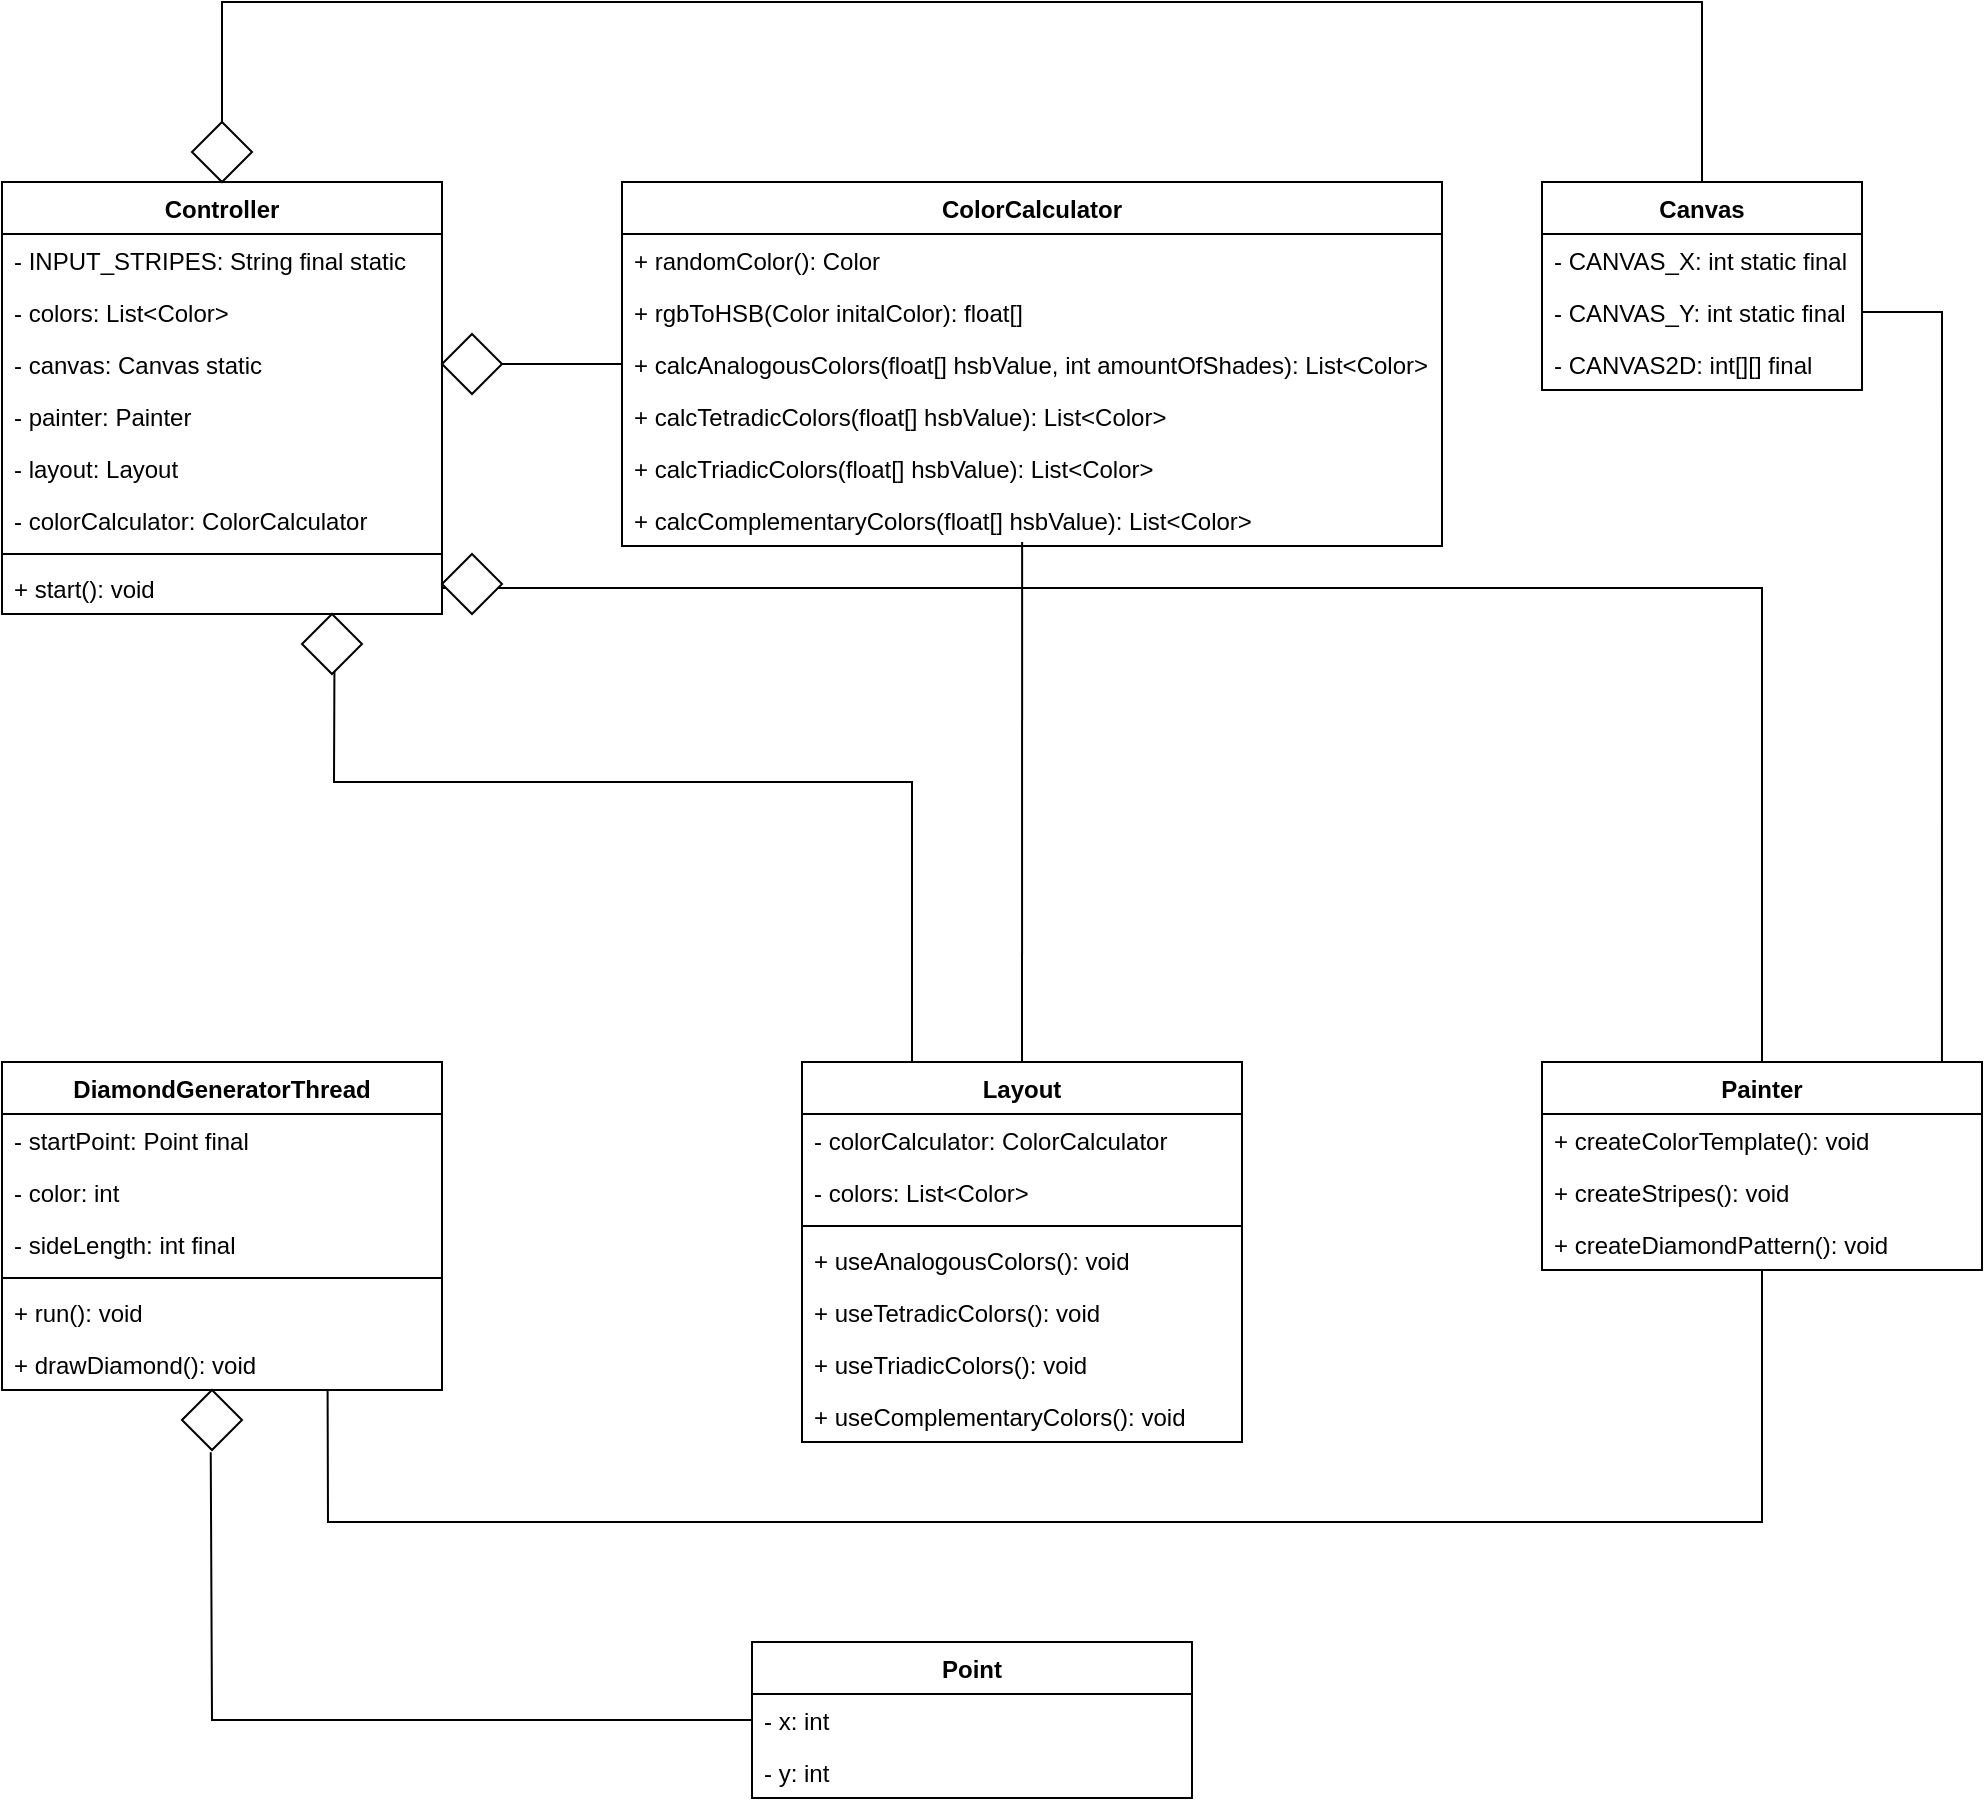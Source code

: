 <mxfile version="15.5.2" type="device"><diagram name="Page-1" id="13e1069c-82ec-6db2-03f1-153e76fe0fe0"><mxGraphModel dx="1662" dy="1756" grid="1" gridSize="10" guides="1" tooltips="1" connect="1" arrows="1" fold="1" page="1" pageScale="1" pageWidth="1100" pageHeight="850" background="none" math="0" shadow="0"><root><mxCell id="0"/><mxCell id="1" parent="0"/><mxCell id="RIWdFCEXDm-4sevguoxP-7" value="Controller" style="swimlane;fontStyle=1;align=center;verticalAlign=top;childLayout=stackLayout;horizontal=1;startSize=26;horizontalStack=0;resizeParent=1;resizeParentMax=0;resizeLast=0;collapsible=1;marginBottom=0;" parent="1" vertex="1"><mxGeometry x="40" y="20" width="220" height="216" as="geometry"/></mxCell><mxCell id="RIWdFCEXDm-4sevguoxP-16" value="- INPUT_STRIPES: String final static" style="text;strokeColor=none;fillColor=none;align=left;verticalAlign=top;spacingLeft=4;spacingRight=4;overflow=hidden;rotatable=0;points=[[0,0.5],[1,0.5]];portConstraint=eastwest;" parent="RIWdFCEXDm-4sevguoxP-7" vertex="1"><mxGeometry y="26" width="220" height="26" as="geometry"/></mxCell><mxCell id="RIWdFCEXDm-4sevguoxP-15" value="- colors: List&lt;Color&gt; " style="text;strokeColor=none;fillColor=none;align=left;verticalAlign=top;spacingLeft=4;spacingRight=4;overflow=hidden;rotatable=0;points=[[0,0.5],[1,0.5]];portConstraint=eastwest;" parent="RIWdFCEXDm-4sevguoxP-7" vertex="1"><mxGeometry y="52" width="220" height="26" as="geometry"/></mxCell><mxCell id="RIWdFCEXDm-4sevguoxP-14" value="- canvas: Canvas static" style="text;strokeColor=none;fillColor=none;align=left;verticalAlign=top;spacingLeft=4;spacingRight=4;overflow=hidden;rotatable=0;points=[[0,0.5],[1,0.5]];portConstraint=eastwest;" parent="RIWdFCEXDm-4sevguoxP-7" vertex="1"><mxGeometry y="78" width="220" height="26" as="geometry"/></mxCell><mxCell id="RIWdFCEXDm-4sevguoxP-13" value="- painter: Painter" style="text;strokeColor=none;fillColor=none;align=left;verticalAlign=top;spacingLeft=4;spacingRight=4;overflow=hidden;rotatable=0;points=[[0,0.5],[1,0.5]];portConstraint=eastwest;" parent="RIWdFCEXDm-4sevguoxP-7" vertex="1"><mxGeometry y="104" width="220" height="26" as="geometry"/></mxCell><mxCell id="RIWdFCEXDm-4sevguoxP-12" value="- layout: Layout" style="text;strokeColor=none;fillColor=none;align=left;verticalAlign=top;spacingLeft=4;spacingRight=4;overflow=hidden;rotatable=0;points=[[0,0.5],[1,0.5]];portConstraint=eastwest;" parent="RIWdFCEXDm-4sevguoxP-7" vertex="1"><mxGeometry y="130" width="220" height="26" as="geometry"/></mxCell><mxCell id="RIWdFCEXDm-4sevguoxP-11" value="- colorCalculator: ColorCalculator" style="text;strokeColor=none;fillColor=none;align=left;verticalAlign=top;spacingLeft=4;spacingRight=4;overflow=hidden;rotatable=0;points=[[0,0.5],[1,0.5]];portConstraint=eastwest;" parent="RIWdFCEXDm-4sevguoxP-7" vertex="1"><mxGeometry y="156" width="220" height="26" as="geometry"/></mxCell><mxCell id="RIWdFCEXDm-4sevguoxP-9" value="" style="line;strokeWidth=1;fillColor=none;align=left;verticalAlign=middle;spacingTop=-1;spacingLeft=3;spacingRight=3;rotatable=0;labelPosition=right;points=[];portConstraint=eastwest;" parent="RIWdFCEXDm-4sevguoxP-7" vertex="1"><mxGeometry y="182" width="220" height="8" as="geometry"/></mxCell><mxCell id="RIWdFCEXDm-4sevguoxP-10" value="+ start(): void" style="text;strokeColor=none;fillColor=none;align=left;verticalAlign=top;spacingLeft=4;spacingRight=4;overflow=hidden;rotatable=0;points=[[0,0.5],[1,0.5]];portConstraint=eastwest;" parent="RIWdFCEXDm-4sevguoxP-7" vertex="1"><mxGeometry y="190" width="220" height="26" as="geometry"/></mxCell><mxCell id="RIWdFCEXDm-4sevguoxP-17" value="ColorCalculator" style="swimlane;fontStyle=1;align=center;verticalAlign=top;childLayout=stackLayout;horizontal=1;startSize=26;horizontalStack=0;resizeParent=1;resizeParentMax=0;resizeLast=0;collapsible=1;marginBottom=0;" parent="1" vertex="1"><mxGeometry x="350" y="20" width="410" height="182" as="geometry"/></mxCell><mxCell id="RIWdFCEXDm-4sevguoxP-20" value="+ randomColor(): Color" style="text;strokeColor=none;fillColor=none;align=left;verticalAlign=top;spacingLeft=4;spacingRight=4;overflow=hidden;rotatable=0;points=[[0,0.5],[1,0.5]];portConstraint=eastwest;" parent="RIWdFCEXDm-4sevguoxP-17" vertex="1"><mxGeometry y="26" width="410" height="26" as="geometry"/></mxCell><mxCell id="RIWdFCEXDm-4sevguoxP-23" value="+ rgbToHSB(Color initalColor): float[]" style="text;strokeColor=none;fillColor=none;align=left;verticalAlign=top;spacingLeft=4;spacingRight=4;overflow=hidden;rotatable=0;points=[[0,0.5],[1,0.5]];portConstraint=eastwest;" parent="RIWdFCEXDm-4sevguoxP-17" vertex="1"><mxGeometry y="52" width="410" height="26" as="geometry"/></mxCell><mxCell id="RIWdFCEXDm-4sevguoxP-22" value="+ calcAnalogousColors(float[] hsbValue, int amountOfShades): List&lt;Color&gt;" style="text;strokeColor=none;fillColor=none;align=left;verticalAlign=top;spacingLeft=4;spacingRight=4;overflow=hidden;rotatable=0;points=[[0,0.5],[1,0.5]];portConstraint=eastwest;" parent="RIWdFCEXDm-4sevguoxP-17" vertex="1"><mxGeometry y="78" width="410" height="26" as="geometry"/></mxCell><mxCell id="RIWdFCEXDm-4sevguoxP-25" value="+ calcTetradicColors(float[] hsbValue): List&lt;Color&gt;" style="text;strokeColor=none;fillColor=none;align=left;verticalAlign=top;spacingLeft=4;spacingRight=4;overflow=hidden;rotatable=0;points=[[0,0.5],[1,0.5]];portConstraint=eastwest;" parent="RIWdFCEXDm-4sevguoxP-17" vertex="1"><mxGeometry y="104" width="410" height="26" as="geometry"/></mxCell><mxCell id="RIWdFCEXDm-4sevguoxP-24" value="+ calcTriadicColors(float[] hsbValue): List&lt;Color&gt;" style="text;strokeColor=none;fillColor=none;align=left;verticalAlign=top;spacingLeft=4;spacingRight=4;overflow=hidden;rotatable=0;points=[[0,0.5],[1,0.5]];portConstraint=eastwest;" parent="RIWdFCEXDm-4sevguoxP-17" vertex="1"><mxGeometry y="130" width="410" height="26" as="geometry"/></mxCell><mxCell id="RIWdFCEXDm-4sevguoxP-21" value="+ calcComplementaryColors(float[] hsbValue): List&lt;Color&gt;" style="text;strokeColor=none;fillColor=none;align=left;verticalAlign=top;spacingLeft=4;spacingRight=4;overflow=hidden;rotatable=0;points=[[0,0.5],[1,0.5]];portConstraint=eastwest;" parent="RIWdFCEXDm-4sevguoxP-17" vertex="1"><mxGeometry y="156" width="410" height="26" as="geometry"/></mxCell><mxCell id="RIWdFCEXDm-4sevguoxP-26" value="Canvas" style="swimlane;fontStyle=1;align=center;verticalAlign=top;childLayout=stackLayout;horizontal=1;startSize=26;horizontalStack=0;resizeParent=1;resizeParentMax=0;resizeLast=0;collapsible=1;marginBottom=0;" parent="1" vertex="1"><mxGeometry x="810" y="20" width="160" height="104" as="geometry"/></mxCell><mxCell id="RIWdFCEXDm-4sevguoxP-27" value="- CANVAS_X: int static final" style="text;strokeColor=none;fillColor=none;align=left;verticalAlign=top;spacingLeft=4;spacingRight=4;overflow=hidden;rotatable=0;points=[[0,0.5],[1,0.5]];portConstraint=eastwest;" parent="RIWdFCEXDm-4sevguoxP-26" vertex="1"><mxGeometry y="26" width="160" height="26" as="geometry"/></mxCell><mxCell id="RIWdFCEXDm-4sevguoxP-30" value="- CANVAS_Y: int static final" style="text;strokeColor=none;fillColor=none;align=left;verticalAlign=top;spacingLeft=4;spacingRight=4;overflow=hidden;rotatable=0;points=[[0,0.5],[1,0.5]];portConstraint=eastwest;" parent="RIWdFCEXDm-4sevguoxP-26" vertex="1"><mxGeometry y="52" width="160" height="26" as="geometry"/></mxCell><mxCell id="RIWdFCEXDm-4sevguoxP-31" value="- CANVAS2D: int[][] final" style="text;strokeColor=none;fillColor=none;align=left;verticalAlign=top;spacingLeft=4;spacingRight=4;overflow=hidden;rotatable=0;points=[[0,0.5],[1,0.5]];portConstraint=eastwest;" parent="RIWdFCEXDm-4sevguoxP-26" vertex="1"><mxGeometry y="78" width="160" height="26" as="geometry"/></mxCell><mxCell id="RIWdFCEXDm-4sevguoxP-32" value="DiamondGeneratorThread" style="swimlane;fontStyle=1;align=center;verticalAlign=top;childLayout=stackLayout;horizontal=1;startSize=26;horizontalStack=0;resizeParent=1;resizeParentMax=0;resizeLast=0;collapsible=1;marginBottom=0;" parent="1" vertex="1"><mxGeometry x="40" y="460" width="220" height="164" as="geometry"/></mxCell><mxCell id="RIWdFCEXDm-4sevguoxP-33" value="- startPoint: Point final" style="text;strokeColor=none;fillColor=none;align=left;verticalAlign=top;spacingLeft=4;spacingRight=4;overflow=hidden;rotatable=0;points=[[0,0.5],[1,0.5]];portConstraint=eastwest;" parent="RIWdFCEXDm-4sevguoxP-32" vertex="1"><mxGeometry y="26" width="220" height="26" as="geometry"/></mxCell><mxCell id="RIWdFCEXDm-4sevguoxP-34" value="- color: int" style="text;strokeColor=none;fillColor=none;align=left;verticalAlign=top;spacingLeft=4;spacingRight=4;overflow=hidden;rotatable=0;points=[[0,0.5],[1,0.5]];portConstraint=eastwest;" parent="RIWdFCEXDm-4sevguoxP-32" vertex="1"><mxGeometry y="52" width="220" height="26" as="geometry"/></mxCell><mxCell id="RIWdFCEXDm-4sevguoxP-35" value="- sideLength: int final" style="text;strokeColor=none;fillColor=none;align=left;verticalAlign=top;spacingLeft=4;spacingRight=4;overflow=hidden;rotatable=0;points=[[0,0.5],[1,0.5]];portConstraint=eastwest;" parent="RIWdFCEXDm-4sevguoxP-32" vertex="1"><mxGeometry y="78" width="220" height="26" as="geometry"/></mxCell><mxCell id="RIWdFCEXDm-4sevguoxP-39" value="" style="line;strokeWidth=1;fillColor=none;align=left;verticalAlign=middle;spacingTop=-1;spacingLeft=3;spacingRight=3;rotatable=0;labelPosition=right;points=[];portConstraint=eastwest;" parent="RIWdFCEXDm-4sevguoxP-32" vertex="1"><mxGeometry y="104" width="220" height="8" as="geometry"/></mxCell><mxCell id="RIWdFCEXDm-4sevguoxP-40" value="+ run(): void" style="text;strokeColor=none;fillColor=none;align=left;verticalAlign=top;spacingLeft=4;spacingRight=4;overflow=hidden;rotatable=0;points=[[0,0.5],[1,0.5]];portConstraint=eastwest;" parent="RIWdFCEXDm-4sevguoxP-32" vertex="1"><mxGeometry y="112" width="220" height="26" as="geometry"/></mxCell><mxCell id="RIWdFCEXDm-4sevguoxP-41" value="+ drawDiamond(): void" style="text;strokeColor=none;fillColor=none;align=left;verticalAlign=top;spacingLeft=4;spacingRight=4;overflow=hidden;rotatable=0;points=[[0,0.5],[1,0.5]];portConstraint=eastwest;" parent="RIWdFCEXDm-4sevguoxP-32" vertex="1"><mxGeometry y="138" width="220" height="26" as="geometry"/></mxCell><mxCell id="cuC7JfggEYbRaxhBRtjr-1" value="Layout" style="swimlane;fontStyle=1;align=center;verticalAlign=top;childLayout=stackLayout;horizontal=1;startSize=26;horizontalStack=0;resizeParent=1;resizeParentMax=0;resizeLast=0;collapsible=1;marginBottom=0;" parent="1" vertex="1"><mxGeometry x="440" y="460" width="220" height="190" as="geometry"/></mxCell><mxCell id="cuC7JfggEYbRaxhBRtjr-2" value="- colorCalculator: ColorCalculator" style="text;strokeColor=none;fillColor=none;align=left;verticalAlign=top;spacingLeft=4;spacingRight=4;overflow=hidden;rotatable=0;points=[[0,0.5],[1,0.5]];portConstraint=eastwest;" parent="cuC7JfggEYbRaxhBRtjr-1" vertex="1"><mxGeometry y="26" width="220" height="26" as="geometry"/></mxCell><mxCell id="cuC7JfggEYbRaxhBRtjr-3" value="- colors: List&lt;Color&gt;" style="text;strokeColor=none;fillColor=none;align=left;verticalAlign=top;spacingLeft=4;spacingRight=4;overflow=hidden;rotatable=0;points=[[0,0.5],[1,0.5]];portConstraint=eastwest;" parent="cuC7JfggEYbRaxhBRtjr-1" vertex="1"><mxGeometry y="52" width="220" height="26" as="geometry"/></mxCell><mxCell id="cuC7JfggEYbRaxhBRtjr-5" value="" style="line;strokeWidth=1;fillColor=none;align=left;verticalAlign=middle;spacingTop=-1;spacingLeft=3;spacingRight=3;rotatable=0;labelPosition=right;points=[];portConstraint=eastwest;" parent="cuC7JfggEYbRaxhBRtjr-1" vertex="1"><mxGeometry y="78" width="220" height="8" as="geometry"/></mxCell><mxCell id="cuC7JfggEYbRaxhBRtjr-6" value="+ useAnalogousColors(): void" style="text;strokeColor=none;fillColor=none;align=left;verticalAlign=top;spacingLeft=4;spacingRight=4;overflow=hidden;rotatable=0;points=[[0,0.5],[1,0.5]];portConstraint=eastwest;" parent="cuC7JfggEYbRaxhBRtjr-1" vertex="1"><mxGeometry y="86" width="220" height="26" as="geometry"/></mxCell><mxCell id="cuC7JfggEYbRaxhBRtjr-23" value="+ useTetradicColors(): void" style="text;strokeColor=none;fillColor=none;align=left;verticalAlign=top;spacingLeft=4;spacingRight=4;overflow=hidden;rotatable=0;points=[[0,0.5],[1,0.5]];portConstraint=eastwest;" parent="cuC7JfggEYbRaxhBRtjr-1" vertex="1"><mxGeometry y="112" width="220" height="26" as="geometry"/></mxCell><mxCell id="cuC7JfggEYbRaxhBRtjr-7" value="+ useTriadicColors(): void" style="text;strokeColor=none;fillColor=none;align=left;verticalAlign=top;spacingLeft=4;spacingRight=4;overflow=hidden;rotatable=0;points=[[0,0.5],[1,0.5]];portConstraint=eastwest;" parent="cuC7JfggEYbRaxhBRtjr-1" vertex="1"><mxGeometry y="138" width="220" height="26" as="geometry"/></mxCell><mxCell id="cuC7JfggEYbRaxhBRtjr-22" value="+ useComplementaryColors(): void" style="text;strokeColor=none;fillColor=none;align=left;verticalAlign=top;spacingLeft=4;spacingRight=4;overflow=hidden;rotatable=0;points=[[0,0.5],[1,0.5]];portConstraint=eastwest;" parent="cuC7JfggEYbRaxhBRtjr-1" vertex="1"><mxGeometry y="164" width="220" height="26" as="geometry"/></mxCell><mxCell id="cuC7JfggEYbRaxhBRtjr-8" value="Painter" style="swimlane;fontStyle=1;align=center;verticalAlign=top;childLayout=stackLayout;horizontal=1;startSize=26;horizontalStack=0;resizeParent=1;resizeParentMax=0;resizeLast=0;collapsible=1;marginBottom=0;" parent="1" vertex="1"><mxGeometry x="810" y="460" width="220" height="104" as="geometry"/></mxCell><mxCell id="cuC7JfggEYbRaxhBRtjr-14" value="+ createColorTemplate(): void" style="text;strokeColor=none;fillColor=none;align=left;verticalAlign=top;spacingLeft=4;spacingRight=4;overflow=hidden;rotatable=0;points=[[0,0.5],[1,0.5]];portConstraint=eastwest;" parent="cuC7JfggEYbRaxhBRtjr-8" vertex="1"><mxGeometry y="26" width="220" height="26" as="geometry"/></mxCell><mxCell id="cuC7JfggEYbRaxhBRtjr-13" value="+ createStripes(): void" style="text;strokeColor=none;fillColor=none;align=left;verticalAlign=top;spacingLeft=4;spacingRight=4;overflow=hidden;rotatable=0;points=[[0,0.5],[1,0.5]];portConstraint=eastwest;" parent="cuC7JfggEYbRaxhBRtjr-8" vertex="1"><mxGeometry y="52" width="220" height="26" as="geometry"/></mxCell><mxCell id="cuC7JfggEYbRaxhBRtjr-25" value="+ createDiamondPattern(): void" style="text;strokeColor=none;fillColor=none;align=left;verticalAlign=top;spacingLeft=4;spacingRight=4;overflow=hidden;rotatable=0;points=[[0,0.5],[1,0.5]];portConstraint=eastwest;" parent="cuC7JfggEYbRaxhBRtjr-8" vertex="1"><mxGeometry y="78" width="220" height="26" as="geometry"/></mxCell><mxCell id="cuC7JfggEYbRaxhBRtjr-15" value="Point" style="swimlane;fontStyle=1;align=center;verticalAlign=top;childLayout=stackLayout;horizontal=1;startSize=26;horizontalStack=0;resizeParent=1;resizeParentMax=0;resizeLast=0;collapsible=1;marginBottom=0;" parent="1" vertex="1"><mxGeometry x="415" y="750" width="220" height="78" as="geometry"/></mxCell><mxCell id="cuC7JfggEYbRaxhBRtjr-16" value="- x: int" style="text;strokeColor=none;fillColor=none;align=left;verticalAlign=top;spacingLeft=4;spacingRight=4;overflow=hidden;rotatable=0;points=[[0,0.5],[1,0.5]];portConstraint=eastwest;" parent="cuC7JfggEYbRaxhBRtjr-15" vertex="1"><mxGeometry y="26" width="220" height="26" as="geometry"/></mxCell><mxCell id="cuC7JfggEYbRaxhBRtjr-17" value="- y: int" style="text;strokeColor=none;fillColor=none;align=left;verticalAlign=top;spacingLeft=4;spacingRight=4;overflow=hidden;rotatable=0;points=[[0,0.5],[1,0.5]];portConstraint=eastwest;" parent="cuC7JfggEYbRaxhBRtjr-15" vertex="1"><mxGeometry y="52" width="220" height="26" as="geometry"/></mxCell><mxCell id="tBOvUa2Yop9Mc-Q7knS3-2" value="" style="endArrow=none;html=1;rounded=0;entryX=0.479;entryY=1.038;entryDx=0;entryDy=0;entryPerimeter=0;exitX=0;exitY=0.5;exitDx=0;exitDy=0;startArrow=none;" parent="1" source="tBOvUa2Yop9Mc-Q7knS3-3" target="RIWdFCEXDm-4sevguoxP-41" edge="1"><mxGeometry width="50" height="50" relative="1" as="geometry"><mxPoint x="820" y="490" as="sourcePoint"/><mxPoint x="870" y="440" as="targetPoint"/><Array as="points"/></mxGeometry></mxCell><mxCell id="tBOvUa2Yop9Mc-Q7knS3-3" value="" style="rhombus;whiteSpace=wrap;html=1;" parent="1" vertex="1"><mxGeometry x="130" y="624" width="30" height="30" as="geometry"/></mxCell><mxCell id="tBOvUa2Yop9Mc-Q7knS3-4" value="" style="endArrow=none;html=1;rounded=0;entryX=0.479;entryY=1.038;entryDx=0;entryDy=0;entryPerimeter=0;exitX=0;exitY=0.5;exitDx=0;exitDy=0;" parent="1" source="cuC7JfggEYbRaxhBRtjr-16" target="tBOvUa2Yop9Mc-Q7knS3-3" edge="1"><mxGeometry width="50" height="50" relative="1" as="geometry"><mxPoint x="415" y="789" as="sourcePoint"/><mxPoint x="145.38" y="624.988" as="targetPoint"/><Array as="points"><mxPoint x="145" y="789"/></Array></mxGeometry></mxCell><mxCell id="Ws0mmg1LEItyn3CWyZVf-1" value="" style="endArrow=none;html=1;rounded=0;entryX=0.488;entryY=0.923;entryDx=0;entryDy=0;entryPerimeter=0;exitX=0.5;exitY=0;exitDx=0;exitDy=0;" edge="1" parent="1" source="cuC7JfggEYbRaxhBRtjr-1" target="RIWdFCEXDm-4sevguoxP-21"><mxGeometry width="50" height="50" relative="1" as="geometry"><mxPoint x="760.63" y="369.86" as="sourcePoint"/><mxPoint x="490.0" y="236.0" as="targetPoint"/><Array as="points"/></mxGeometry></mxCell><mxCell id="Ws0mmg1LEItyn3CWyZVf-2" value="" style="endArrow=none;html=1;rounded=0;entryX=1;entryY=0.5;entryDx=0;entryDy=0;exitX=0;exitY=0.5;exitDx=0;exitDy=0;startArrow=none;" edge="1" parent="1" source="Ws0mmg1LEItyn3CWyZVf-3" target="RIWdFCEXDm-4sevguoxP-14"><mxGeometry width="50" height="50" relative="1" as="geometry"><mxPoint x="435" y="809" as="sourcePoint"/><mxPoint x="164.37" y="675.14" as="targetPoint"/><Array as="points"/></mxGeometry></mxCell><mxCell id="Ws0mmg1LEItyn3CWyZVf-3" value="" style="rhombus;whiteSpace=wrap;html=1;" vertex="1" parent="1"><mxGeometry x="260" y="96" width="30" height="30" as="geometry"/></mxCell><mxCell id="Ws0mmg1LEItyn3CWyZVf-4" value="" style="endArrow=none;html=1;rounded=0;entryX=1;entryY=0.5;entryDx=0;entryDy=0;exitX=0;exitY=0.5;exitDx=0;exitDy=0;" edge="1" parent="1" source="RIWdFCEXDm-4sevguoxP-22" target="Ws0mmg1LEItyn3CWyZVf-3"><mxGeometry width="50" height="50" relative="1" as="geometry"><mxPoint x="350" y="111" as="sourcePoint"/><mxPoint x="260" y="111" as="targetPoint"/><Array as="points"/></mxGeometry></mxCell><mxCell id="Ws0mmg1LEItyn3CWyZVf-7" value="" style="endArrow=none;html=1;rounded=0;exitX=0.25;exitY=0;exitDx=0;exitDy=0;entryX=0.756;entryY=1.068;entryDx=0;entryDy=0;entryPerimeter=0;" edge="1" parent="1" source="cuC7JfggEYbRaxhBRtjr-1" target="RIWdFCEXDm-4sevguoxP-10"><mxGeometry width="50" height="50" relative="1" as="geometry"><mxPoint x="495" y="460" as="sourcePoint"/><mxPoint x="250" y="270" as="targetPoint"/><Array as="points"><mxPoint x="495" y="320"/><mxPoint x="206" y="320"/></Array></mxGeometry></mxCell><mxCell id="Ws0mmg1LEItyn3CWyZVf-8" value="" style="rhombus;whiteSpace=wrap;html=1;" vertex="1" parent="1"><mxGeometry x="190" y="236" width="30" height="30" as="geometry"/></mxCell><mxCell id="Ws0mmg1LEItyn3CWyZVf-14" value="" style="endArrow=none;html=1;rounded=0;exitX=0.5;exitY=0;exitDx=0;exitDy=0;entryX=0.5;entryY=0;entryDx=0;entryDy=0;" edge="1" parent="1" source="RIWdFCEXDm-4sevguoxP-26" target="RIWdFCEXDm-4sevguoxP-7"><mxGeometry width="50" height="50" relative="1" as="geometry"><mxPoint x="885" y="20" as="sourcePoint"/><mxPoint x="225" y="-217" as="targetPoint"/><Array as="points"><mxPoint x="890" y="-70"/><mxPoint x="150" y="-70"/></Array></mxGeometry></mxCell><mxCell id="Ws0mmg1LEItyn3CWyZVf-15" value="" style="rhombus;whiteSpace=wrap;html=1;" vertex="1" parent="1"><mxGeometry x="135" y="-10" width="30" height="30" as="geometry"/></mxCell><mxCell id="Ws0mmg1LEItyn3CWyZVf-20" value="" style="endArrow=none;html=1;rounded=0;exitX=0.5;exitY=0;exitDx=0;exitDy=0;entryX=1;entryY=0.5;entryDx=0;entryDy=0;" edge="1" parent="1" source="cuC7JfggEYbRaxhBRtjr-8" target="RIWdFCEXDm-4sevguoxP-10"><mxGeometry width="50" height="50" relative="1" as="geometry"><mxPoint x="1020" y="360" as="sourcePoint"/><mxPoint x="280" y="360" as="targetPoint"/><Array as="points"><mxPoint x="920" y="223"/></Array></mxGeometry></mxCell><mxCell id="Ws0mmg1LEItyn3CWyZVf-23" value="" style="rhombus;whiteSpace=wrap;html=1;" vertex="1" parent="1"><mxGeometry x="260" y="206" width="30" height="30" as="geometry"/></mxCell><mxCell id="Ws0mmg1LEItyn3CWyZVf-25" value="" style="endArrow=none;html=1;rounded=0;entryX=0.74;entryY=0.995;entryDx=0;entryDy=0;entryPerimeter=0;" edge="1" parent="1" source="cuC7JfggEYbRaxhBRtjr-25" target="RIWdFCEXDm-4sevguoxP-41"><mxGeometry width="50" height="50" relative="1" as="geometry"><mxPoint x="940" y="927" as="sourcePoint"/><mxPoint x="220" y="690" as="targetPoint"/><Array as="points"><mxPoint x="920" y="690"/><mxPoint x="203" y="690"/></Array></mxGeometry></mxCell><mxCell id="Ws0mmg1LEItyn3CWyZVf-26" value="" style="endArrow=none;html=1;rounded=0;entryX=0.909;entryY=0;entryDx=0;entryDy=0;exitX=1;exitY=0.5;exitDx=0;exitDy=0;entryPerimeter=0;" edge="1" parent="1" source="RIWdFCEXDm-4sevguoxP-30" target="cuC7JfggEYbRaxhBRtjr-8"><mxGeometry width="50" height="50" relative="1" as="geometry"><mxPoint x="930" y="574" as="sourcePoint"/><mxPoint x="212.8" y="633.87" as="targetPoint"/><Array as="points"><mxPoint x="1010" y="85"/></Array></mxGeometry></mxCell></root></mxGraphModel></diagram></mxfile>